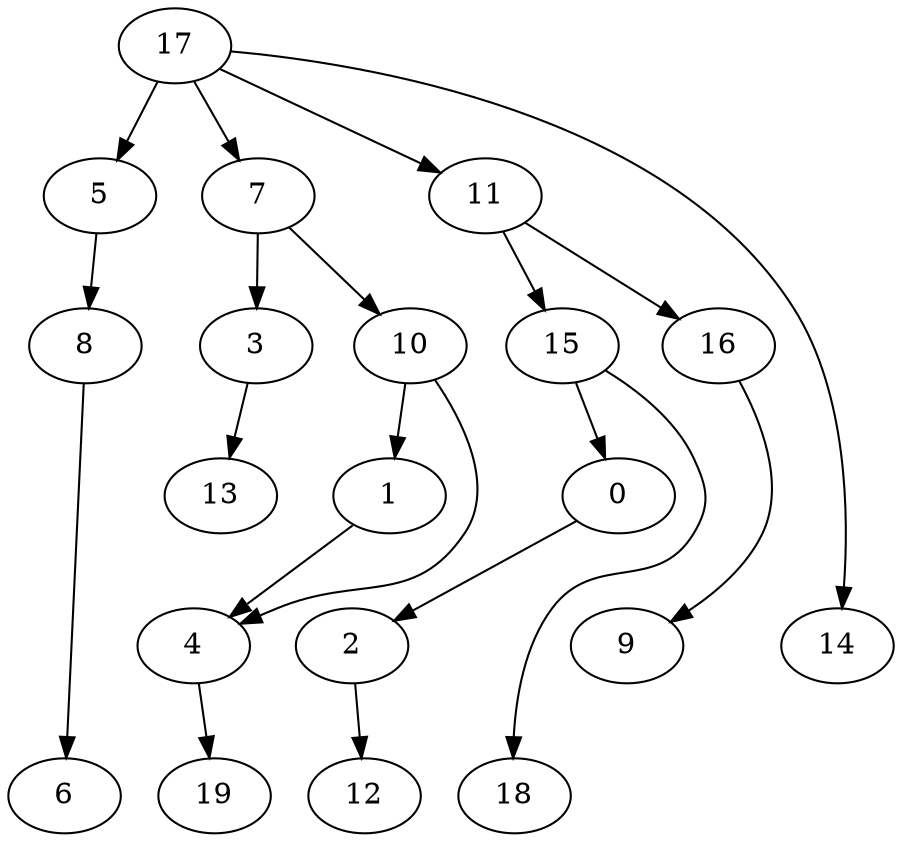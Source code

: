 digraph g {
0;
1;
2;
3;
4;
5;
6;
7;
8;
9;
10;
11;
12;
13;
14;
15;
16;
17;
18;
19;
0 -> 2 [weight=0];
1 -> 4 [weight=0];
2 -> 12 [weight=0];
3 -> 13 [weight=0];
4 -> 19 [weight=0];
5 -> 8 [weight=0];
7 -> 3 [weight=0];
7 -> 10 [weight=0];
8 -> 6 [weight=0];
10 -> 1 [weight=0];
10 -> 4 [weight=0];
11 -> 15 [weight=0];
11 -> 16 [weight=0];
15 -> 0 [weight=0];
15 -> 18 [weight=0];
16 -> 9 [weight=0];
17 -> 14 [weight=0];
17 -> 5 [weight=0];
17 -> 7 [weight=0];
17 -> 11 [weight=0];
}

